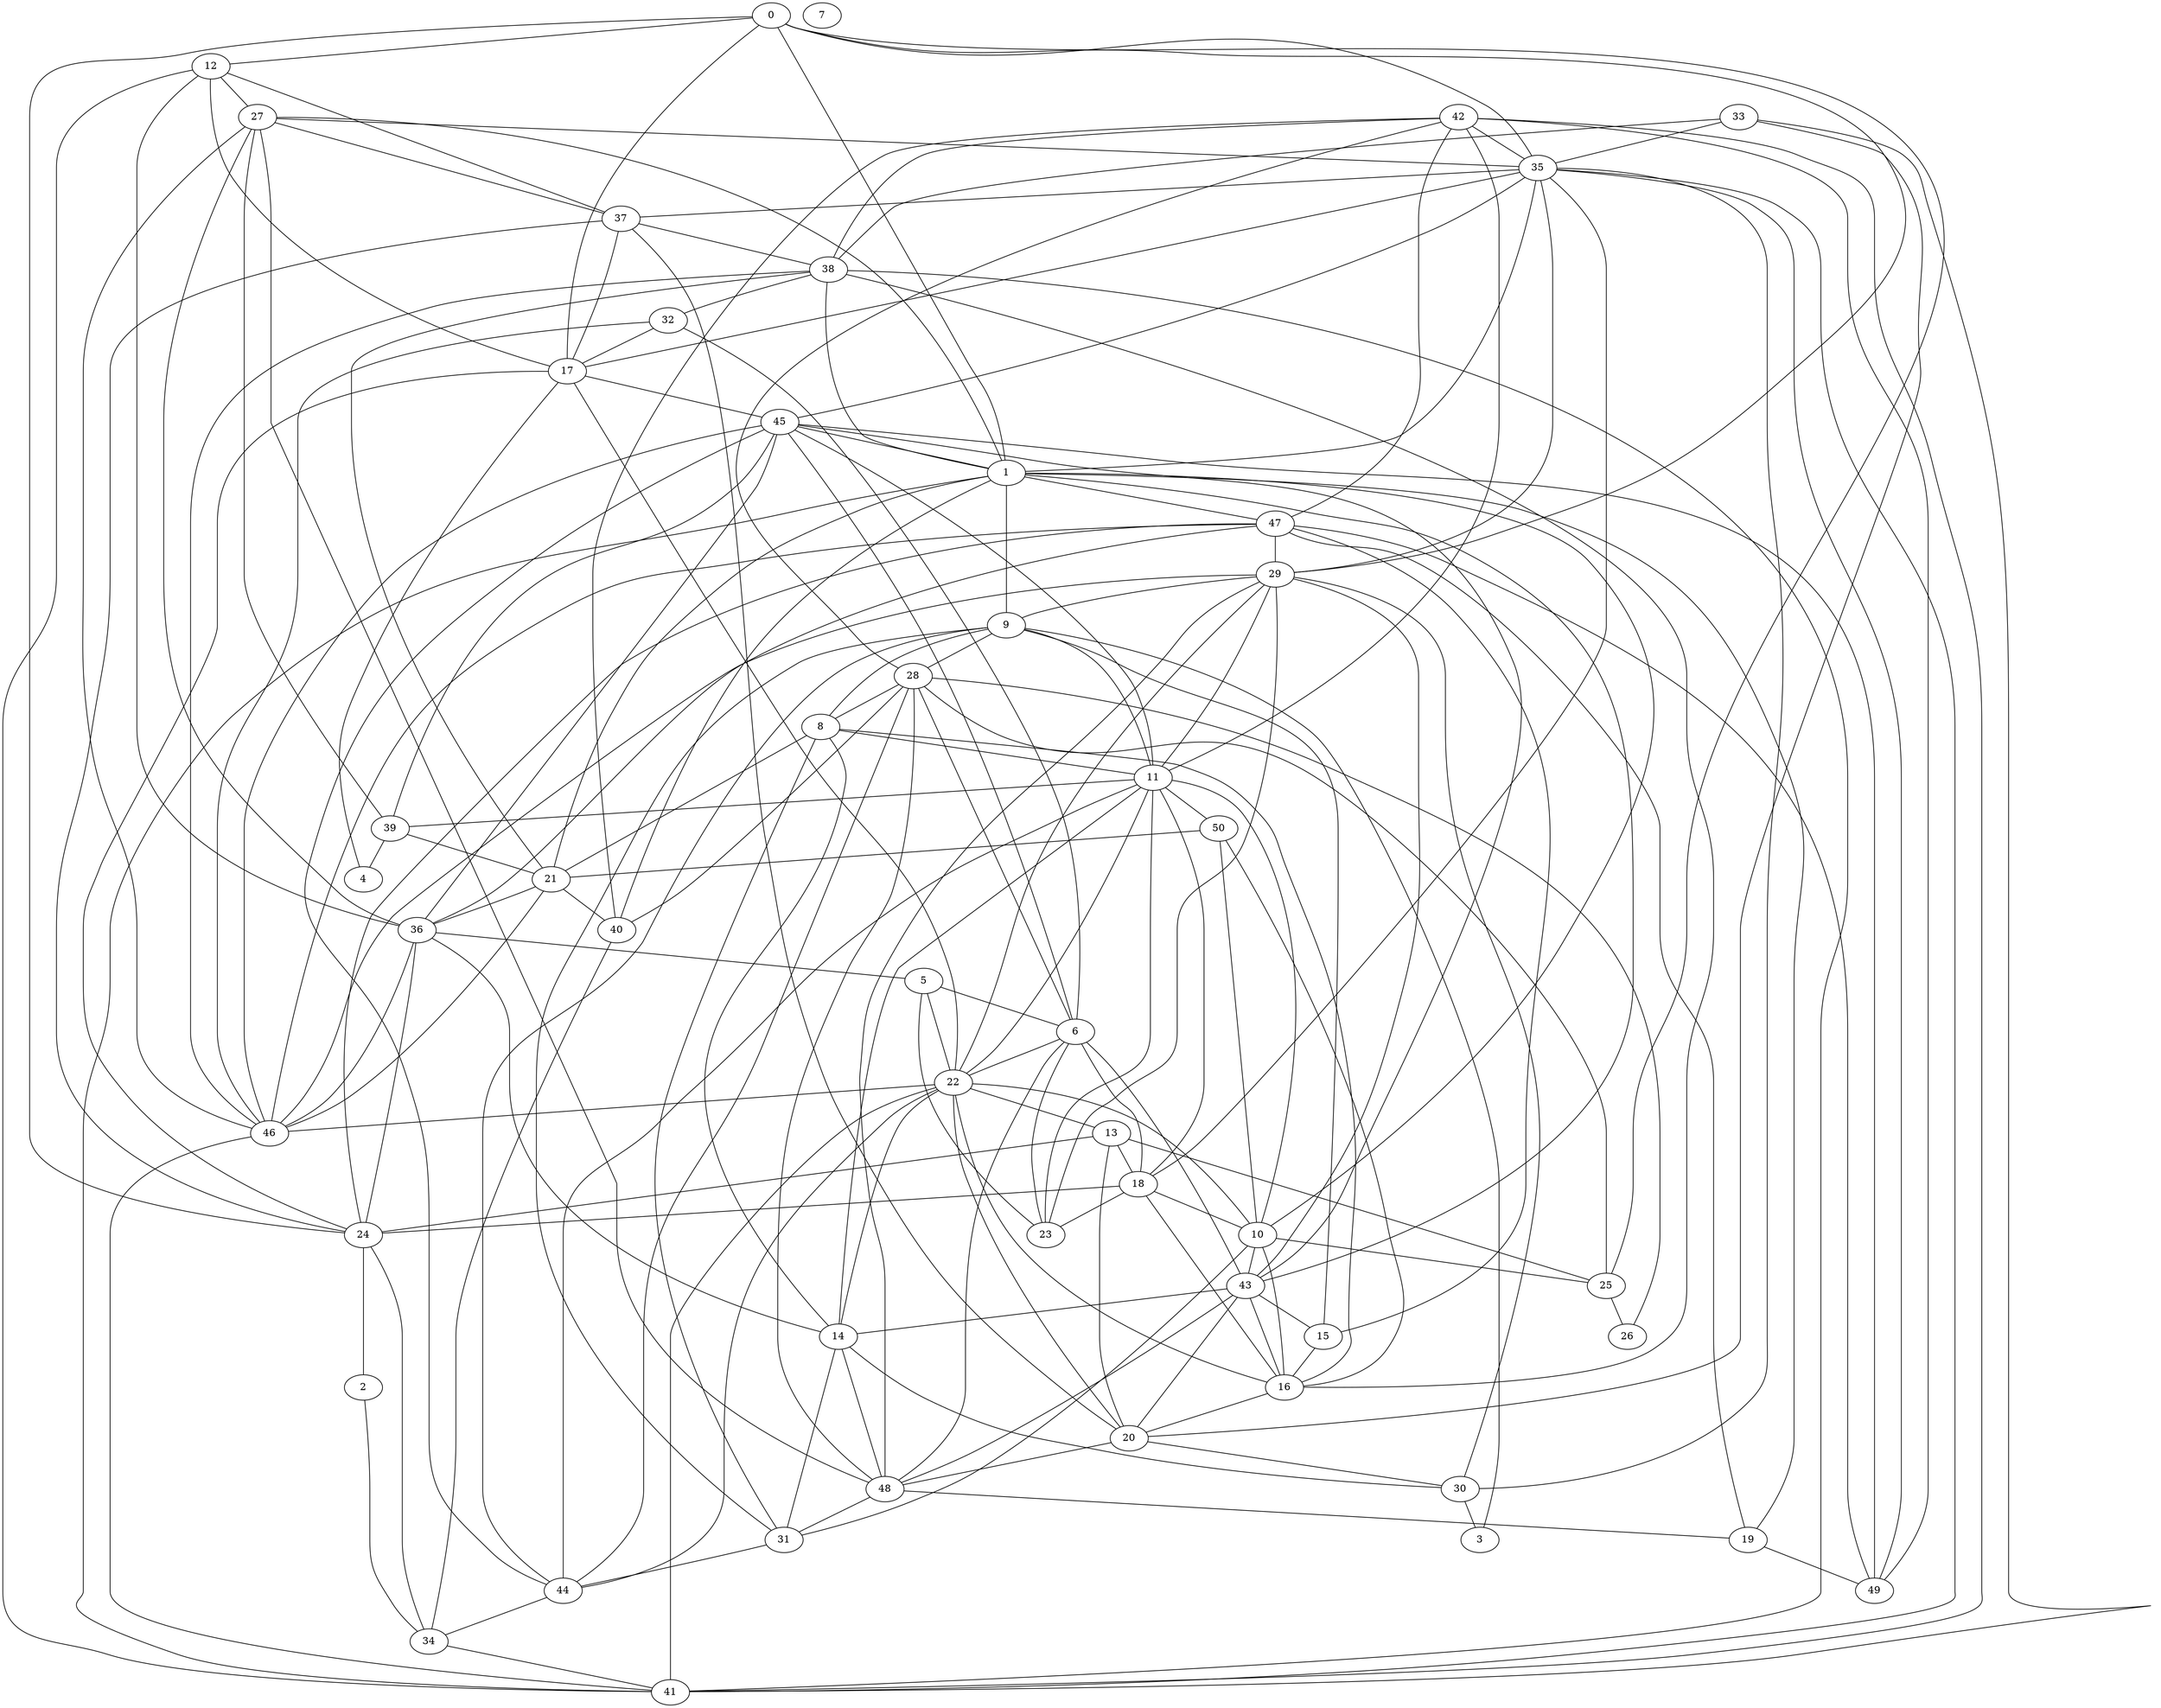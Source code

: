 graph G {
0;
1;
2;
3;
4;
5;
6;
7;
8;
9;
10;
11;
12;
13;
14;
15;
16;
17;
18;
19;
20;
21;
22;
23;
24;
25;
26;
27;
28;
29;
30;
31;
32;
33;
34;
35;
36;
37;
38;
39;
40;
41;
42;
43;
44;
45;
46;
47;
48;
49;
50;
38--32 ;
13--25 ;
0--29 ;
43--15 ;
11--22 ;
45--49 ;
22--41 ;
42--11 ;
33--41 ;
43--45 ;
4--17 ;
36--46 ;
22--17 ;
36--5 ;
31--9 ;
25--26 ;
1--0 ;
30--29 ;
10--43 ;
14--31 ;
44--22 ;
6--28 ;
6--22 ;
43--16 ;
8--16 ;
1--40 ;
16--20 ;
46--27 ;
29--35 ;
47--46 ;
24--0 ;
23--6 ;
3--9 ;
47--36 ;
35--41 ;
8--31 ;
14--36 ;
33--20 ;
9--28 ;
19--1 ;
24--13 ;
24--2 ;
34--41 ;
42--40 ;
46--41 ;
43--20 ;
43--1 ;
45--1 ;
20--22 ;
37--17 ;
16--38 ;
31--10 ;
39--21 ;
5--6 ;
18--16 ;
6--32 ;
14--48 ;
18--6 ;
10--16 ;
11--9 ;
42--41 ;
10--25 ;
45--46 ;
29--11 ;
27--37 ;
14--11 ;
32--17 ;
1--21 ;
11--18 ;
22--10 ;
44--11 ;
47--29 ;
31--44 ;
17--45 ;
14--30 ;
22--14 ;
23--5 ;
35--37 ;
39--4 ;
11--23 ;
24--34 ;
9--8 ;
48--29 ;
33--35 ;
16--22 ;
33--38 ;
13--20 ;
29--22 ;
37--24 ;
28--8 ;
20--37 ;
28--48 ;
21--36 ;
44--34 ;
42--49 ;
36--12 ;
43--48 ;
11--39 ;
0--17 ;
42--28 ;
1--35 ;
1--47 ;
1--41 ;
1--27 ;
1--38 ;
0--35 ;
0--12 ;
19--47 ;
19--49 ;
21--38 ;
21--40 ;
21--46 ;
40--34 ;
45--35 ;
45--39 ;
45--36 ;
17--35 ;
17--24 ;
17--12 ;
24--47 ;
24--36 ;
36--27 ;
39--27 ;
42--38 ;
42--47 ;
42--35 ;
46--32 ;
46--38 ;
49--47 ;
49--35 ;
37--38 ;
37--12 ;
2--34 ;
12--27 ;
12--41 ;
41--38 ;
27--35 ;
22--5 ;
22--13 ;
44--9 ;
44--28 ;
20--48 ;
20--30 ;
13--18 ;
29--9 ;
29--43 ;
29--23 ;
9--15 ;
28--26 ;
28--25 ;
48--31 ;
48--6 ;
30--3 ;
18--10 ;
18--23 ;
43--14 ;
43--6 ;
15--16 ;
8--14 ;
8--11 ;
10--50 ;
10--11 ;
16--50 ;
11--50 ;
44--45 ;
22--46 ;
9--1 ;
28--40 ;
15--47 ;
50--21 ;
25--0 ;
11--45 ;
48--19 ;
48--27 ;
8--21 ;
30--35 ;
10--1 ;
18--35 ;
18--24 ;
29--46 ;
6--45 ;
}
